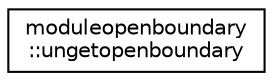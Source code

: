 digraph "Graphical Class Hierarchy"
{
 // LATEX_PDF_SIZE
  edge [fontname="Helvetica",fontsize="10",labelfontname="Helvetica",labelfontsize="10"];
  node [fontname="Helvetica",fontsize="10",shape=record];
  rankdir="LR";
  Node0 [label="moduleopenboundary\l::ungetopenboundary",height=0.2,width=0.4,color="black", fillcolor="white", style="filled",URL="$interfacemoduleopenboundary_1_1ungetopenboundary.html",tooltip=" "];
}
